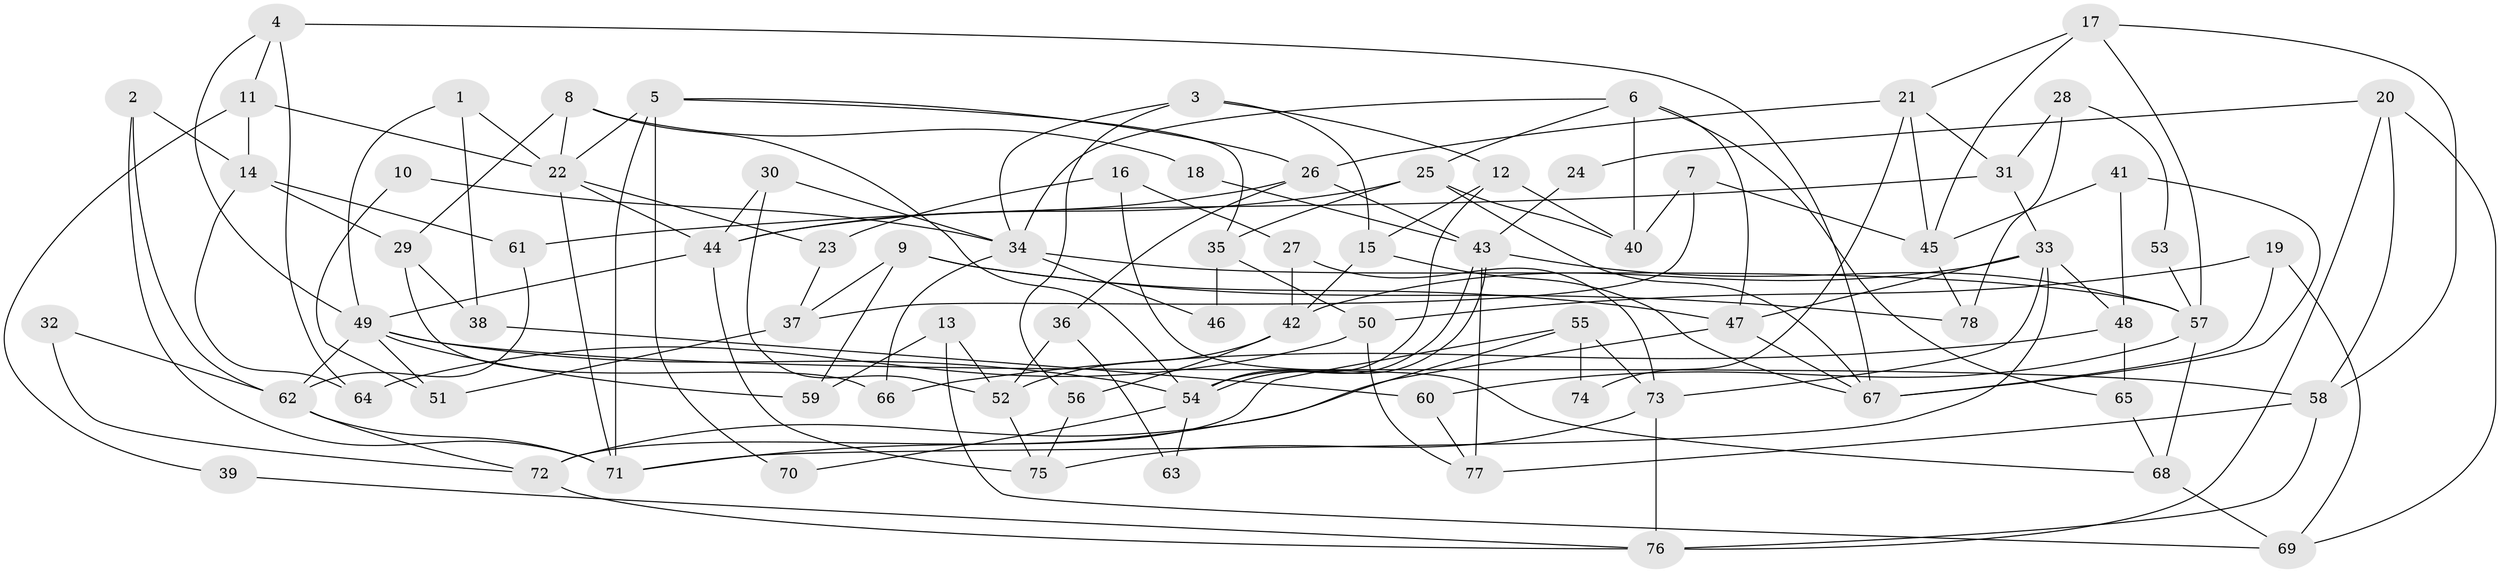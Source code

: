 // coarse degree distribution, {3: 0.25925925925925924, 5: 0.2222222222222222, 4: 0.14814814814814814, 10: 0.018518518518518517, 7: 0.037037037037037035, 9: 0.037037037037037035, 8: 0.07407407407407407, 2: 0.1111111111111111, 6: 0.09259259259259259}
// Generated by graph-tools (version 1.1) at 2025/18/03/04/25 18:18:40]
// undirected, 78 vertices, 156 edges
graph export_dot {
graph [start="1"]
  node [color=gray90,style=filled];
  1;
  2;
  3;
  4;
  5;
  6;
  7;
  8;
  9;
  10;
  11;
  12;
  13;
  14;
  15;
  16;
  17;
  18;
  19;
  20;
  21;
  22;
  23;
  24;
  25;
  26;
  27;
  28;
  29;
  30;
  31;
  32;
  33;
  34;
  35;
  36;
  37;
  38;
  39;
  40;
  41;
  42;
  43;
  44;
  45;
  46;
  47;
  48;
  49;
  50;
  51;
  52;
  53;
  54;
  55;
  56;
  57;
  58;
  59;
  60;
  61;
  62;
  63;
  64;
  65;
  66;
  67;
  68;
  69;
  70;
  71;
  72;
  73;
  74;
  75;
  76;
  77;
  78;
  1 -- 49;
  1 -- 38;
  1 -- 22;
  2 -- 62;
  2 -- 71;
  2 -- 14;
  3 -- 34;
  3 -- 15;
  3 -- 12;
  3 -- 56;
  4 -- 11;
  4 -- 67;
  4 -- 49;
  4 -- 64;
  5 -- 22;
  5 -- 71;
  5 -- 26;
  5 -- 35;
  5 -- 70;
  6 -- 65;
  6 -- 25;
  6 -- 34;
  6 -- 40;
  6 -- 47;
  7 -- 45;
  7 -- 40;
  7 -- 37;
  8 -- 22;
  8 -- 54;
  8 -- 18;
  8 -- 29;
  9 -- 47;
  9 -- 37;
  9 -- 59;
  9 -- 78;
  10 -- 34;
  10 -- 51;
  11 -- 22;
  11 -- 14;
  11 -- 39;
  12 -- 54;
  12 -- 15;
  12 -- 40;
  13 -- 59;
  13 -- 52;
  13 -- 69;
  14 -- 64;
  14 -- 29;
  14 -- 61;
  15 -- 42;
  15 -- 67;
  16 -- 68;
  16 -- 27;
  16 -- 23;
  17 -- 58;
  17 -- 45;
  17 -- 21;
  17 -- 57;
  18 -- 43;
  19 -- 67;
  19 -- 69;
  19 -- 50;
  20 -- 58;
  20 -- 76;
  20 -- 24;
  20 -- 69;
  21 -- 26;
  21 -- 31;
  21 -- 45;
  21 -- 74;
  22 -- 44;
  22 -- 23;
  22 -- 71;
  23 -- 37;
  24 -- 43;
  25 -- 40;
  25 -- 44;
  25 -- 35;
  25 -- 67;
  26 -- 43;
  26 -- 36;
  26 -- 44;
  27 -- 73;
  27 -- 42;
  28 -- 31;
  28 -- 78;
  28 -- 53;
  29 -- 38;
  29 -- 66;
  30 -- 44;
  30 -- 52;
  30 -- 34;
  31 -- 33;
  31 -- 61;
  32 -- 62;
  32 -- 72;
  33 -- 47;
  33 -- 71;
  33 -- 42;
  33 -- 48;
  33 -- 73;
  34 -- 46;
  34 -- 57;
  34 -- 66;
  35 -- 46;
  35 -- 50;
  36 -- 52;
  36 -- 63;
  37 -- 51;
  38 -- 60;
  39 -- 76;
  41 -- 48;
  41 -- 67;
  41 -- 45;
  42 -- 56;
  42 -- 52;
  43 -- 54;
  43 -- 54;
  43 -- 57;
  43 -- 77;
  44 -- 49;
  44 -- 75;
  45 -- 78;
  47 -- 67;
  47 -- 72;
  48 -- 66;
  48 -- 65;
  49 -- 62;
  49 -- 51;
  49 -- 54;
  49 -- 58;
  49 -- 59;
  50 -- 64;
  50 -- 77;
  52 -- 75;
  53 -- 57;
  54 -- 63;
  54 -- 70;
  55 -- 71;
  55 -- 73;
  55 -- 72;
  55 -- 74;
  56 -- 75;
  57 -- 60;
  57 -- 68;
  58 -- 77;
  58 -- 76;
  60 -- 77;
  61 -- 62;
  62 -- 72;
  62 -- 71;
  65 -- 68;
  68 -- 69;
  72 -- 76;
  73 -- 76;
  73 -- 75;
}
